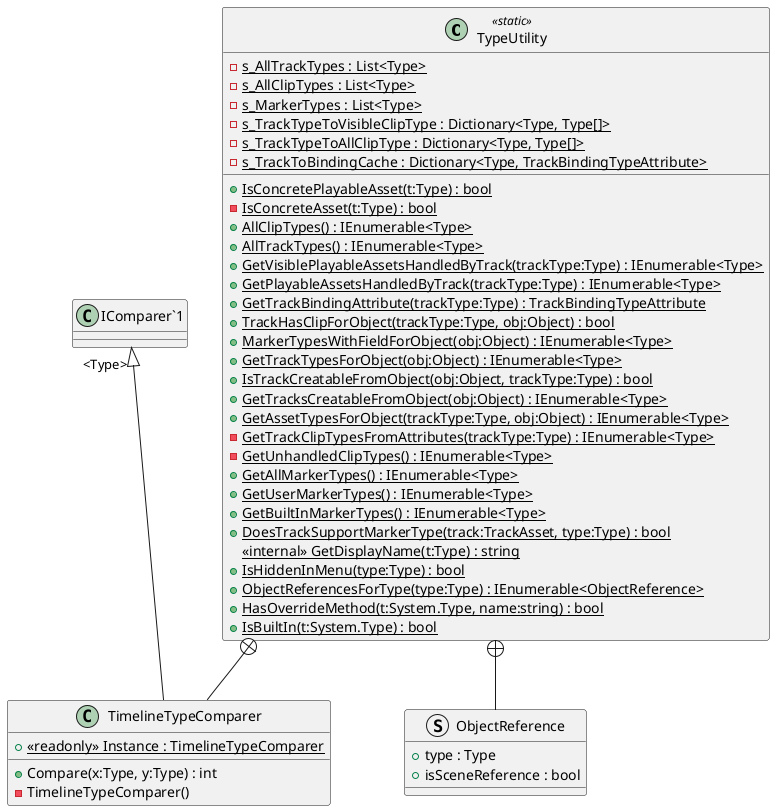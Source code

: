 @startuml
class TypeUtility <<static>> {
    - {static} s_AllTrackTypes : List<Type>
    - {static} s_AllClipTypes : List<Type>
    - {static} s_MarkerTypes : List<Type>
    - {static} s_TrackTypeToVisibleClipType : Dictionary<Type, Type[]>
    - {static} s_TrackTypeToAllClipType : Dictionary<Type, Type[]>
    - {static} s_TrackToBindingCache : Dictionary<Type, TrackBindingTypeAttribute>
    + {static} IsConcretePlayableAsset(t:Type) : bool
    - {static} IsConcreteAsset(t:Type) : bool
    + {static} AllClipTypes() : IEnumerable<Type>
    + {static} AllTrackTypes() : IEnumerable<Type>
    + {static} GetVisiblePlayableAssetsHandledByTrack(trackType:Type) : IEnumerable<Type>
    + {static} GetPlayableAssetsHandledByTrack(trackType:Type) : IEnumerable<Type>
    + {static} GetTrackBindingAttribute(trackType:Type) : TrackBindingTypeAttribute
    + {static} TrackHasClipForObject(trackType:Type, obj:Object) : bool
    + {static} MarkerTypesWithFieldForObject(obj:Object) : IEnumerable<Type>
    + {static} GetTrackTypesForObject(obj:Object) : IEnumerable<Type>
    + {static} IsTrackCreatableFromObject(obj:Object, trackType:Type) : bool
    + {static} GetTracksCreatableFromObject(obj:Object) : IEnumerable<Type>
    + {static} GetAssetTypesForObject(trackType:Type, obj:Object) : IEnumerable<Type>
    - {static} GetTrackClipTypesFromAttributes(trackType:Type) : IEnumerable<Type>
    - {static} GetUnhandledClipTypes() : IEnumerable<Type>
    + {static} GetAllMarkerTypes() : IEnumerable<Type>
    + {static} GetUserMarkerTypes() : IEnumerable<Type>
    + {static} GetBuiltInMarkerTypes() : IEnumerable<Type>
    + {static} DoesTrackSupportMarkerType(track:TrackAsset, type:Type) : bool
    <<internal>> {static} GetDisplayName(t:Type) : string
    + {static} IsHiddenInMenu(type:Type) : bool
    + {static} ObjectReferencesForType(type:Type) : IEnumerable<ObjectReference>
    + {static} HasOverrideMethod(t:System.Type, name:string) : bool
    + {static} IsBuiltIn(t:System.Type) : bool
}
class TimelineTypeComparer {
    + {static} <<readonly>> Instance : TimelineTypeComparer
    + Compare(x:Type, y:Type) : int
    - TimelineTypeComparer()
}
struct ObjectReference {
    + type : Type
    + isSceneReference : bool
}
TypeUtility +-- TimelineTypeComparer
"IComparer`1" "<Type>" <|-- TimelineTypeComparer
TypeUtility +-- ObjectReference
@enduml
